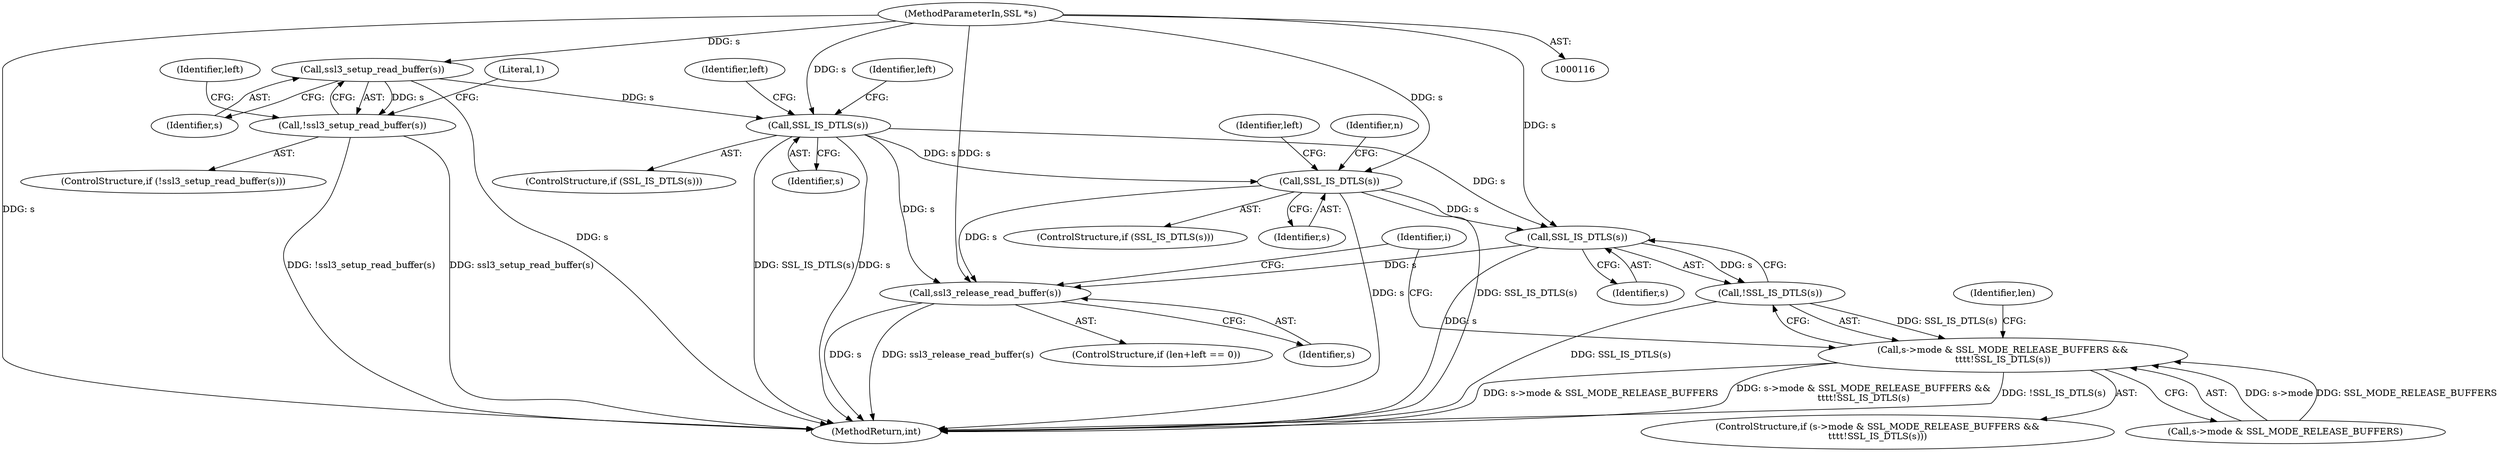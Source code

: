 digraph "0_openssl_feba02f3919495e1b960c33ba849e10e77d0785d_0@API" {
"1000153" [label="(Call,ssl3_setup_read_buffer(s))"];
"1000117" [label="(MethodParameterIn,SSL *s)"];
"1000152" [label="(Call,!ssl3_setup_read_buffer(s))"];
"1000261" [label="(Call,SSL_IS_DTLS(s))"];
"1000462" [label="(Call,SSL_IS_DTLS(s))"];
"1000461" [label="(Call,!SSL_IS_DTLS(s))"];
"1000455" [label="(Call,s->mode & SSL_MODE_RELEASE_BUFFERS &&\n\t\t\t\t!SSL_IS_DTLS(s))"];
"1000470" [label="(Call,ssl3_release_read_buffer(s))"];
"1000478" [label="(Call,SSL_IS_DTLS(s))"];
"1000154" [label="(Identifier,s)"];
"1000117" [label="(MethodParameterIn,SSL *s)"];
"1000464" [label="(ControlStructure,if (len+left == 0))"];
"1000467" [label="(Identifier,len)"];
"1000261" [label="(Call,SSL_IS_DTLS(s))"];
"1000153" [label="(Call,ssl3_setup_read_buffer(s))"];
"1000151" [label="(ControlStructure,if (!ssl3_setup_read_buffer(s)))"];
"1000262" [label="(Identifier,s)"];
"1000477" [label="(ControlStructure,if (SSL_IS_DTLS(s)))"];
"1000478" [label="(Call,SSL_IS_DTLS(s))"];
"1000455" [label="(Call,s->mode & SSL_MODE_RELEASE_BUFFERS &&\n\t\t\t\t!SSL_IS_DTLS(s))"];
"1000285" [label="(Identifier,left)"];
"1000405" [label="(Identifier,left)"];
"1000267" [label="(Identifier,left)"];
"1000462" [label="(Call,SSL_IS_DTLS(s))"];
"1000461" [label="(Call,!SSL_IS_DTLS(s))"];
"1000473" [label="(Identifier,i)"];
"1000159" [label="(Identifier,left)"];
"1000479" [label="(Identifier,s)"];
"1000157" [label="(Literal,1)"];
"1000483" [label="(Identifier,n)"];
"1000512" [label="(MethodReturn,int)"];
"1000152" [label="(Call,!ssl3_setup_read_buffer(s))"];
"1000260" [label="(ControlStructure,if (SSL_IS_DTLS(s)))"];
"1000456" [label="(Call,s->mode & SSL_MODE_RELEASE_BUFFERS)"];
"1000471" [label="(Identifier,s)"];
"1000454" [label="(ControlStructure,if (s->mode & SSL_MODE_RELEASE_BUFFERS &&\n\t\t\t\t!SSL_IS_DTLS(s)))"];
"1000463" [label="(Identifier,s)"];
"1000470" [label="(Call,ssl3_release_read_buffer(s))"];
"1000153" -> "1000152"  [label="AST: "];
"1000153" -> "1000154"  [label="CFG: "];
"1000154" -> "1000153"  [label="AST: "];
"1000152" -> "1000153"  [label="CFG: "];
"1000153" -> "1000512"  [label="DDG: s"];
"1000153" -> "1000152"  [label="DDG: s"];
"1000117" -> "1000153"  [label="DDG: s"];
"1000153" -> "1000261"  [label="DDG: s"];
"1000117" -> "1000116"  [label="AST: "];
"1000117" -> "1000512"  [label="DDG: s"];
"1000117" -> "1000261"  [label="DDG: s"];
"1000117" -> "1000462"  [label="DDG: s"];
"1000117" -> "1000470"  [label="DDG: s"];
"1000117" -> "1000478"  [label="DDG: s"];
"1000152" -> "1000151"  [label="AST: "];
"1000157" -> "1000152"  [label="CFG: "];
"1000159" -> "1000152"  [label="CFG: "];
"1000152" -> "1000512"  [label="DDG: !ssl3_setup_read_buffer(s)"];
"1000152" -> "1000512"  [label="DDG: ssl3_setup_read_buffer(s)"];
"1000261" -> "1000260"  [label="AST: "];
"1000261" -> "1000262"  [label="CFG: "];
"1000262" -> "1000261"  [label="AST: "];
"1000267" -> "1000261"  [label="CFG: "];
"1000285" -> "1000261"  [label="CFG: "];
"1000261" -> "1000512"  [label="DDG: s"];
"1000261" -> "1000512"  [label="DDG: SSL_IS_DTLS(s)"];
"1000261" -> "1000462"  [label="DDG: s"];
"1000261" -> "1000470"  [label="DDG: s"];
"1000261" -> "1000478"  [label="DDG: s"];
"1000462" -> "1000461"  [label="AST: "];
"1000462" -> "1000463"  [label="CFG: "];
"1000463" -> "1000462"  [label="AST: "];
"1000461" -> "1000462"  [label="CFG: "];
"1000462" -> "1000512"  [label="DDG: s"];
"1000462" -> "1000461"  [label="DDG: s"];
"1000478" -> "1000462"  [label="DDG: s"];
"1000462" -> "1000470"  [label="DDG: s"];
"1000461" -> "1000455"  [label="AST: "];
"1000455" -> "1000461"  [label="CFG: "];
"1000461" -> "1000512"  [label="DDG: SSL_IS_DTLS(s)"];
"1000461" -> "1000455"  [label="DDG: SSL_IS_DTLS(s)"];
"1000455" -> "1000454"  [label="AST: "];
"1000455" -> "1000456"  [label="CFG: "];
"1000456" -> "1000455"  [label="AST: "];
"1000467" -> "1000455"  [label="CFG: "];
"1000473" -> "1000455"  [label="CFG: "];
"1000455" -> "1000512"  [label="DDG: s->mode & SSL_MODE_RELEASE_BUFFERS &&\n\t\t\t\t!SSL_IS_DTLS(s)"];
"1000455" -> "1000512"  [label="DDG: !SSL_IS_DTLS(s)"];
"1000455" -> "1000512"  [label="DDG: s->mode & SSL_MODE_RELEASE_BUFFERS"];
"1000456" -> "1000455"  [label="DDG: s->mode"];
"1000456" -> "1000455"  [label="DDG: SSL_MODE_RELEASE_BUFFERS"];
"1000470" -> "1000464"  [label="AST: "];
"1000470" -> "1000471"  [label="CFG: "];
"1000471" -> "1000470"  [label="AST: "];
"1000473" -> "1000470"  [label="CFG: "];
"1000470" -> "1000512"  [label="DDG: s"];
"1000470" -> "1000512"  [label="DDG: ssl3_release_read_buffer(s)"];
"1000478" -> "1000470"  [label="DDG: s"];
"1000478" -> "1000477"  [label="AST: "];
"1000478" -> "1000479"  [label="CFG: "];
"1000479" -> "1000478"  [label="AST: "];
"1000405" -> "1000478"  [label="CFG: "];
"1000483" -> "1000478"  [label="CFG: "];
"1000478" -> "1000512"  [label="DDG: s"];
"1000478" -> "1000512"  [label="DDG: SSL_IS_DTLS(s)"];
}
